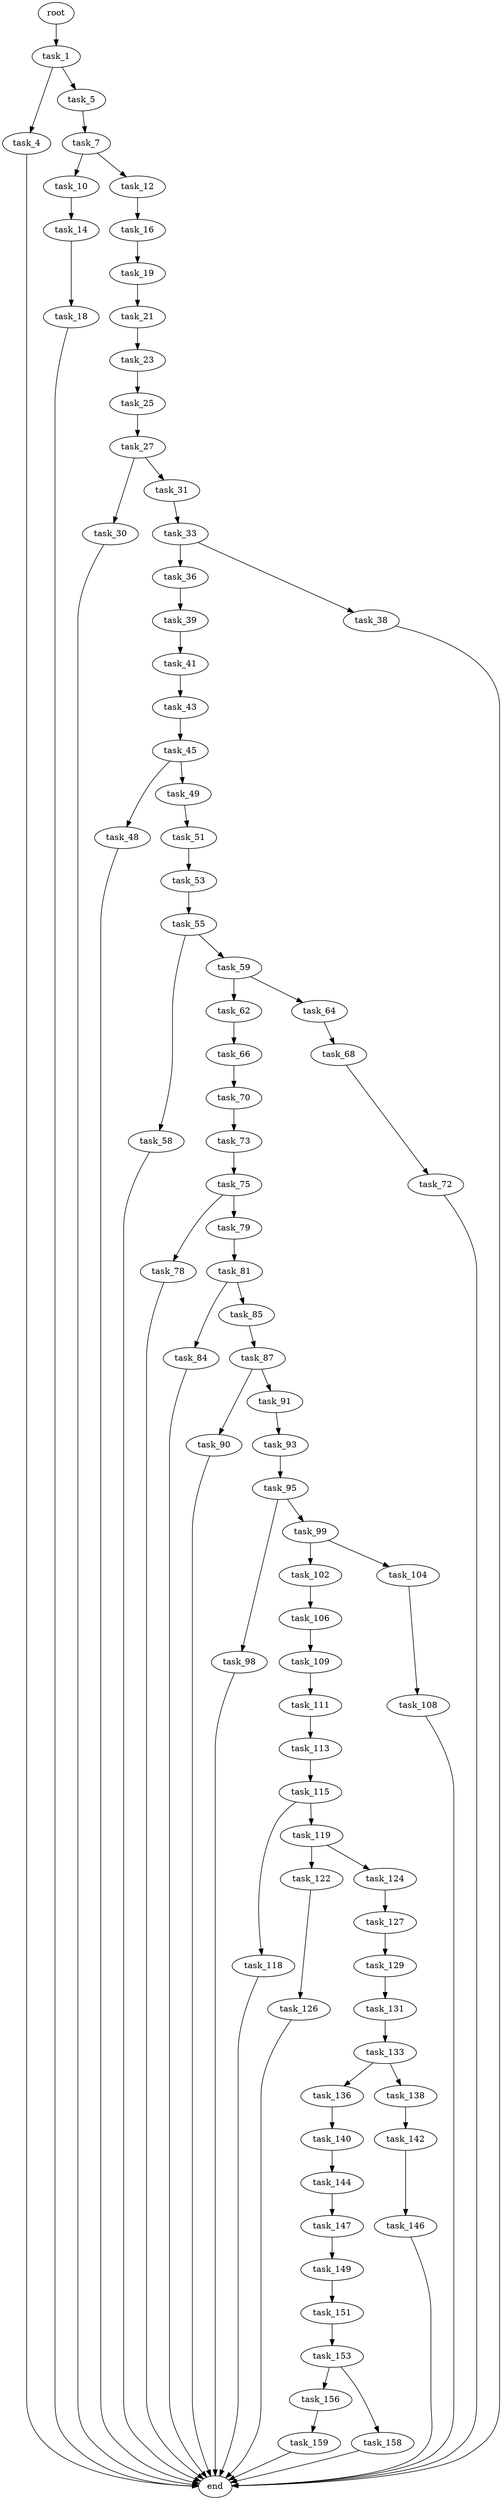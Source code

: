 digraph G {
  root [size="0.000000"];
  task_1 [size="679874447098.000000"];
  task_4 [size="134217728000.000000"];
  task_5 [size="2034985418.000000"];
  end [size="0.000000"];
  task_7 [size="4346522296.000000"];
  task_10 [size="549755813888.000000"];
  task_12 [size="8589934592.000000"];
  task_14 [size="132371529237.000000"];
  task_16 [size="20492291472.000000"];
  task_18 [size="10576671070.000000"];
  task_19 [size="189070580712.000000"];
  task_21 [size="11640649004.000000"];
  task_23 [size="40871106686.000000"];
  task_25 [size="8589934592.000000"];
  task_27 [size="68719476736.000000"];
  task_30 [size="100178852906.000000"];
  task_31 [size="156049096815.000000"];
  task_33 [size="134217728000.000000"];
  task_36 [size="134217728000.000000"];
  task_38 [size="209030151083.000000"];
  task_39 [size="34484805418.000000"];
  task_41 [size="22136344850.000000"];
  task_43 [size="782757789696.000000"];
  task_45 [size="134217728000.000000"];
  task_48 [size="28917609034.000000"];
  task_49 [size="68719476736.000000"];
  task_51 [size="104661405684.000000"];
  task_53 [size="3740821931.000000"];
  task_55 [size="9776932919.000000"];
  task_58 [size="63743074692.000000"];
  task_59 [size="1145062439.000000"];
  task_62 [size="106183354447.000000"];
  task_64 [size="2061122067.000000"];
  task_66 [size="537628382304.000000"];
  task_68 [size="1474693650.000000"];
  task_70 [size="68719476736.000000"];
  task_72 [size="6485758508.000000"];
  task_73 [size="10147953687.000000"];
  task_75 [size="130438811436.000000"];
  task_78 [size="782757789696.000000"];
  task_79 [size="254942764581.000000"];
  task_81 [size="30861648997.000000"];
  task_84 [size="322845231177.000000"];
  task_85 [size="3766912132.000000"];
  task_87 [size="782757789696.000000"];
  task_90 [size="6414219647.000000"];
  task_91 [size="23641823835.000000"];
  task_93 [size="17566856472.000000"];
  task_95 [size="21985879922.000000"];
  task_98 [size="657337484908.000000"];
  task_99 [size="3758360495.000000"];
  task_102 [size="318576131859.000000"];
  task_104 [size="187722452001.000000"];
  task_106 [size="8589934592.000000"];
  task_108 [size="134217728000.000000"];
  task_109 [size="28991029248.000000"];
  task_111 [size="6374279720.000000"];
  task_113 [size="11389772698.000000"];
  task_115 [size="134217728000.000000"];
  task_118 [size="539915006280.000000"];
  task_119 [size="24453042192.000000"];
  task_122 [size="134217728000.000000"];
  task_124 [size="8589934592.000000"];
  task_126 [size="368293445632.000000"];
  task_127 [size="465257580.000000"];
  task_129 [size="107901458892.000000"];
  task_131 [size="19343329590.000000"];
  task_133 [size="134217728000.000000"];
  task_136 [size="28991029248.000000"];
  task_138 [size="368293445632.000000"];
  task_140 [size="6820240533.000000"];
  task_142 [size="15840739431.000000"];
  task_144 [size="43547676917.000000"];
  task_146 [size="488098340982.000000"];
  task_147 [size="134217728000.000000"];
  task_149 [size="722754042225.000000"];
  task_151 [size="8391804143.000000"];
  task_153 [size="733494168420.000000"];
  task_156 [size="1073741824000.000000"];
  task_158 [size="134217728000.000000"];
  task_159 [size="134155614960.000000"];

  root -> task_1 [size="1.000000"];
  task_1 -> task_4 [size="838860800.000000"];
  task_1 -> task_5 [size="838860800.000000"];
  task_4 -> end [size="1.000000"];
  task_5 -> task_7 [size="33554432.000000"];
  task_7 -> task_10 [size="134217728.000000"];
  task_7 -> task_12 [size="134217728.000000"];
  task_10 -> task_14 [size="536870912.000000"];
  task_12 -> task_16 [size="33554432.000000"];
  task_14 -> task_18 [size="209715200.000000"];
  task_16 -> task_19 [size="838860800.000000"];
  task_18 -> end [size="1.000000"];
  task_19 -> task_21 [size="536870912.000000"];
  task_21 -> task_23 [size="301989888.000000"];
  task_23 -> task_25 [size="33554432.000000"];
  task_25 -> task_27 [size="33554432.000000"];
  task_27 -> task_30 [size="134217728.000000"];
  task_27 -> task_31 [size="134217728.000000"];
  task_30 -> end [size="1.000000"];
  task_31 -> task_33 [size="301989888.000000"];
  task_33 -> task_36 [size="209715200.000000"];
  task_33 -> task_38 [size="209715200.000000"];
  task_36 -> task_39 [size="209715200.000000"];
  task_38 -> end [size="1.000000"];
  task_39 -> task_41 [size="33554432.000000"];
  task_41 -> task_43 [size="536870912.000000"];
  task_43 -> task_45 [size="679477248.000000"];
  task_45 -> task_48 [size="209715200.000000"];
  task_45 -> task_49 [size="209715200.000000"];
  task_48 -> end [size="1.000000"];
  task_49 -> task_51 [size="134217728.000000"];
  task_51 -> task_53 [size="134217728.000000"];
  task_53 -> task_55 [size="209715200.000000"];
  task_55 -> task_58 [size="301989888.000000"];
  task_55 -> task_59 [size="301989888.000000"];
  task_58 -> end [size="1.000000"];
  task_59 -> task_62 [size="33554432.000000"];
  task_59 -> task_64 [size="33554432.000000"];
  task_62 -> task_66 [size="301989888.000000"];
  task_64 -> task_68 [size="209715200.000000"];
  task_66 -> task_70 [size="536870912.000000"];
  task_68 -> task_72 [size="33554432.000000"];
  task_70 -> task_73 [size="134217728.000000"];
  task_72 -> end [size="1.000000"];
  task_73 -> task_75 [size="33554432.000000"];
  task_75 -> task_78 [size="134217728.000000"];
  task_75 -> task_79 [size="134217728.000000"];
  task_78 -> end [size="1.000000"];
  task_79 -> task_81 [size="209715200.000000"];
  task_81 -> task_84 [size="33554432.000000"];
  task_81 -> task_85 [size="33554432.000000"];
  task_84 -> end [size="1.000000"];
  task_85 -> task_87 [size="75497472.000000"];
  task_87 -> task_90 [size="679477248.000000"];
  task_87 -> task_91 [size="679477248.000000"];
  task_90 -> end [size="1.000000"];
  task_91 -> task_93 [size="411041792.000000"];
  task_93 -> task_95 [size="536870912.000000"];
  task_95 -> task_98 [size="33554432.000000"];
  task_95 -> task_99 [size="33554432.000000"];
  task_98 -> end [size="1.000000"];
  task_99 -> task_102 [size="411041792.000000"];
  task_99 -> task_104 [size="411041792.000000"];
  task_102 -> task_106 [size="679477248.000000"];
  task_104 -> task_108 [size="679477248.000000"];
  task_106 -> task_109 [size="33554432.000000"];
  task_108 -> end [size="1.000000"];
  task_109 -> task_111 [size="75497472.000000"];
  task_111 -> task_113 [size="536870912.000000"];
  task_113 -> task_115 [size="209715200.000000"];
  task_115 -> task_118 [size="209715200.000000"];
  task_115 -> task_119 [size="209715200.000000"];
  task_118 -> end [size="1.000000"];
  task_119 -> task_122 [size="679477248.000000"];
  task_119 -> task_124 [size="679477248.000000"];
  task_122 -> task_126 [size="209715200.000000"];
  task_124 -> task_127 [size="33554432.000000"];
  task_126 -> end [size="1.000000"];
  task_127 -> task_129 [size="33554432.000000"];
  task_129 -> task_131 [size="134217728.000000"];
  task_131 -> task_133 [size="536870912.000000"];
  task_133 -> task_136 [size="209715200.000000"];
  task_133 -> task_138 [size="209715200.000000"];
  task_136 -> task_140 [size="75497472.000000"];
  task_138 -> task_142 [size="411041792.000000"];
  task_140 -> task_144 [size="679477248.000000"];
  task_142 -> task_146 [size="838860800.000000"];
  task_144 -> task_147 [size="75497472.000000"];
  task_146 -> end [size="1.000000"];
  task_147 -> task_149 [size="209715200.000000"];
  task_149 -> task_151 [size="679477248.000000"];
  task_151 -> task_153 [size="679477248.000000"];
  task_153 -> task_156 [size="536870912.000000"];
  task_153 -> task_158 [size="536870912.000000"];
  task_156 -> task_159 [size="838860800.000000"];
  task_158 -> end [size="1.000000"];
  task_159 -> end [size="1.000000"];
}
